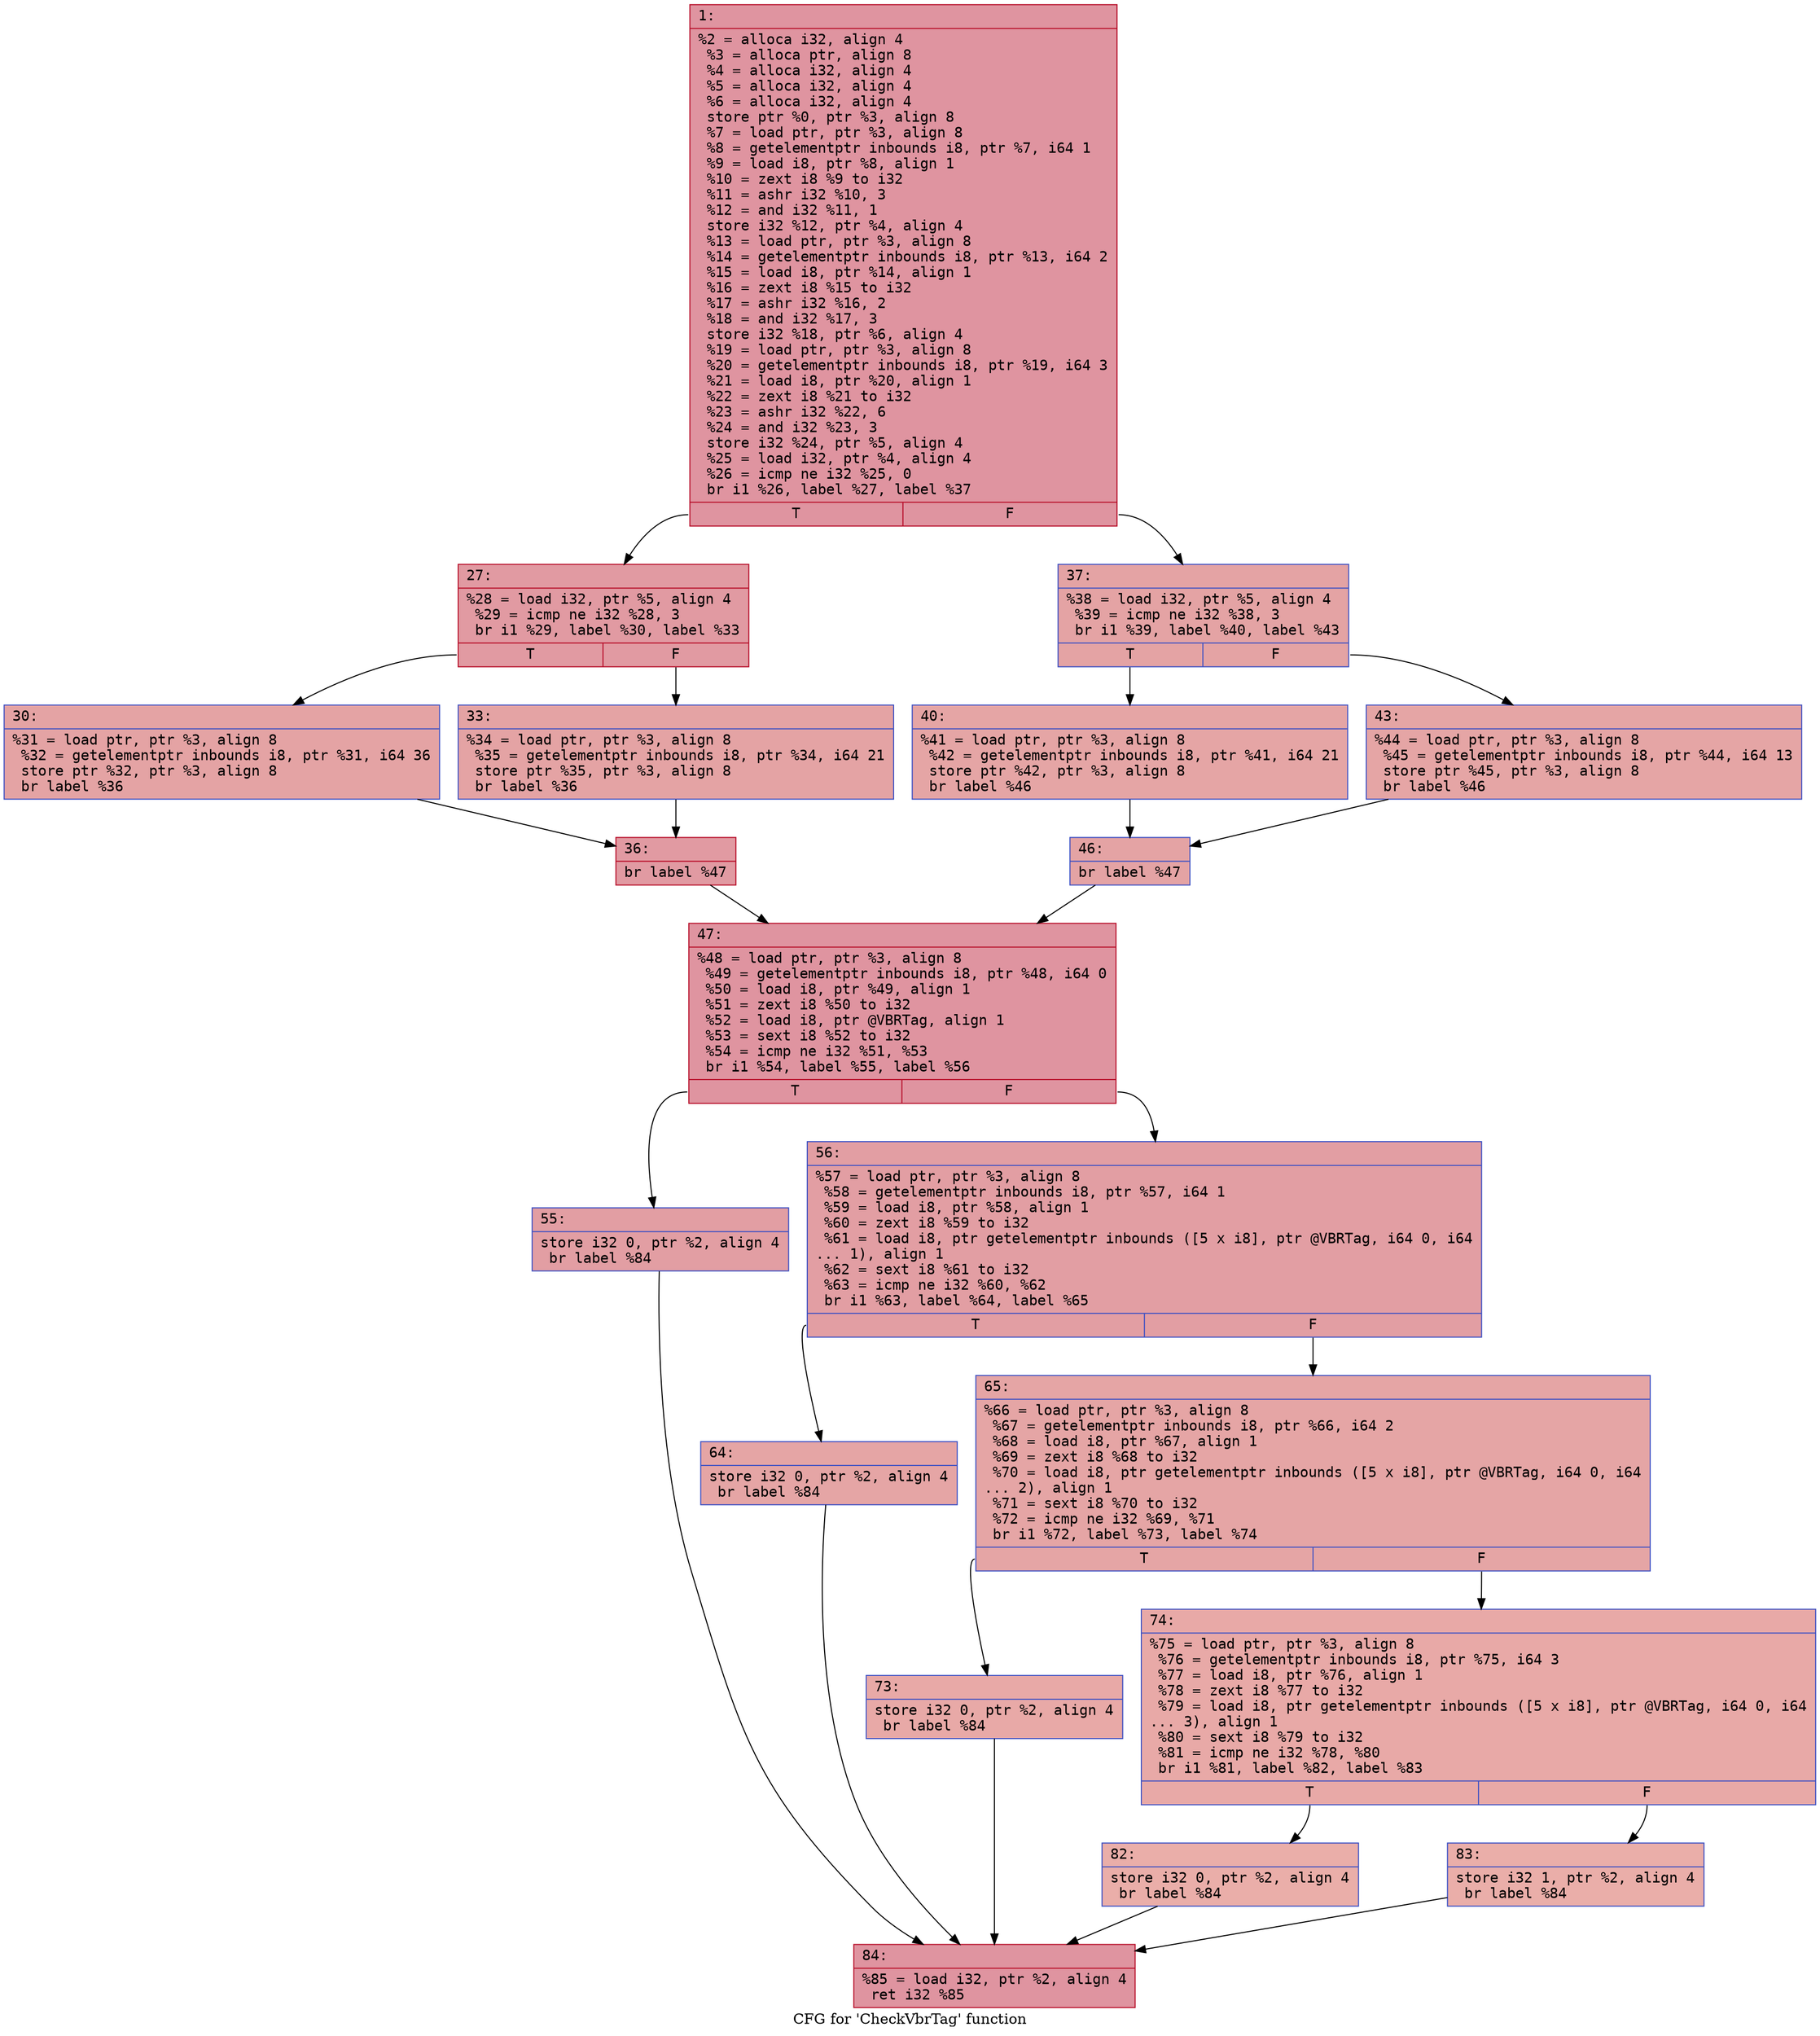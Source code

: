 digraph "CFG for 'CheckVbrTag' function" {
	label="CFG for 'CheckVbrTag' function";

	Node0x600003256300 [shape=record,color="#b70d28ff", style=filled, fillcolor="#b70d2870" fontname="Courier",label="{1:\l|  %2 = alloca i32, align 4\l  %3 = alloca ptr, align 8\l  %4 = alloca i32, align 4\l  %5 = alloca i32, align 4\l  %6 = alloca i32, align 4\l  store ptr %0, ptr %3, align 8\l  %7 = load ptr, ptr %3, align 8\l  %8 = getelementptr inbounds i8, ptr %7, i64 1\l  %9 = load i8, ptr %8, align 1\l  %10 = zext i8 %9 to i32\l  %11 = ashr i32 %10, 3\l  %12 = and i32 %11, 1\l  store i32 %12, ptr %4, align 4\l  %13 = load ptr, ptr %3, align 8\l  %14 = getelementptr inbounds i8, ptr %13, i64 2\l  %15 = load i8, ptr %14, align 1\l  %16 = zext i8 %15 to i32\l  %17 = ashr i32 %16, 2\l  %18 = and i32 %17, 3\l  store i32 %18, ptr %6, align 4\l  %19 = load ptr, ptr %3, align 8\l  %20 = getelementptr inbounds i8, ptr %19, i64 3\l  %21 = load i8, ptr %20, align 1\l  %22 = zext i8 %21 to i32\l  %23 = ashr i32 %22, 6\l  %24 = and i32 %23, 3\l  store i32 %24, ptr %5, align 4\l  %25 = load i32, ptr %4, align 4\l  %26 = icmp ne i32 %25, 0\l  br i1 %26, label %27, label %37\l|{<s0>T|<s1>F}}"];
	Node0x600003256300:s0 -> Node0x600003256350[tooltip="1 -> 27\nProbability 62.50%" ];
	Node0x600003256300:s1 -> Node0x600003256490[tooltip="1 -> 37\nProbability 37.50%" ];
	Node0x600003256350 [shape=record,color="#b70d28ff", style=filled, fillcolor="#bb1b2c70" fontname="Courier",label="{27:\l|  %28 = load i32, ptr %5, align 4\l  %29 = icmp ne i32 %28, 3\l  br i1 %29, label %30, label %33\l|{<s0>T|<s1>F}}"];
	Node0x600003256350:s0 -> Node0x6000032563a0[tooltip="27 -> 30\nProbability 50.00%" ];
	Node0x600003256350:s1 -> Node0x6000032563f0[tooltip="27 -> 33\nProbability 50.00%" ];
	Node0x6000032563a0 [shape=record,color="#3d50c3ff", style=filled, fillcolor="#c32e3170" fontname="Courier",label="{30:\l|  %31 = load ptr, ptr %3, align 8\l  %32 = getelementptr inbounds i8, ptr %31, i64 36\l  store ptr %32, ptr %3, align 8\l  br label %36\l}"];
	Node0x6000032563a0 -> Node0x600003256440[tooltip="30 -> 36\nProbability 100.00%" ];
	Node0x6000032563f0 [shape=record,color="#3d50c3ff", style=filled, fillcolor="#c32e3170" fontname="Courier",label="{33:\l|  %34 = load ptr, ptr %3, align 8\l  %35 = getelementptr inbounds i8, ptr %34, i64 21\l  store ptr %35, ptr %3, align 8\l  br label %36\l}"];
	Node0x6000032563f0 -> Node0x600003256440[tooltip="33 -> 36\nProbability 100.00%" ];
	Node0x600003256440 [shape=record,color="#b70d28ff", style=filled, fillcolor="#bb1b2c70" fontname="Courier",label="{36:\l|  br label %47\l}"];
	Node0x600003256440 -> Node0x6000032565d0[tooltip="36 -> 47\nProbability 100.00%" ];
	Node0x600003256490 [shape=record,color="#3d50c3ff", style=filled, fillcolor="#c32e3170" fontname="Courier",label="{37:\l|  %38 = load i32, ptr %5, align 4\l  %39 = icmp ne i32 %38, 3\l  br i1 %39, label %40, label %43\l|{<s0>T|<s1>F}}"];
	Node0x600003256490:s0 -> Node0x6000032564e0[tooltip="37 -> 40\nProbability 50.00%" ];
	Node0x600003256490:s1 -> Node0x600003256530[tooltip="37 -> 43\nProbability 50.00%" ];
	Node0x6000032564e0 [shape=record,color="#3d50c3ff", style=filled, fillcolor="#c5333470" fontname="Courier",label="{40:\l|  %41 = load ptr, ptr %3, align 8\l  %42 = getelementptr inbounds i8, ptr %41, i64 21\l  store ptr %42, ptr %3, align 8\l  br label %46\l}"];
	Node0x6000032564e0 -> Node0x600003256580[tooltip="40 -> 46\nProbability 100.00%" ];
	Node0x600003256530 [shape=record,color="#3d50c3ff", style=filled, fillcolor="#c5333470" fontname="Courier",label="{43:\l|  %44 = load ptr, ptr %3, align 8\l  %45 = getelementptr inbounds i8, ptr %44, i64 13\l  store ptr %45, ptr %3, align 8\l  br label %46\l}"];
	Node0x600003256530 -> Node0x600003256580[tooltip="43 -> 46\nProbability 100.00%" ];
	Node0x600003256580 [shape=record,color="#3d50c3ff", style=filled, fillcolor="#c32e3170" fontname="Courier",label="{46:\l|  br label %47\l}"];
	Node0x600003256580 -> Node0x6000032565d0[tooltip="46 -> 47\nProbability 100.00%" ];
	Node0x6000032565d0 [shape=record,color="#b70d28ff", style=filled, fillcolor="#b70d2870" fontname="Courier",label="{47:\l|  %48 = load ptr, ptr %3, align 8\l  %49 = getelementptr inbounds i8, ptr %48, i64 0\l  %50 = load i8, ptr %49, align 1\l  %51 = zext i8 %50 to i32\l  %52 = load i8, ptr @VBRTag, align 1\l  %53 = sext i8 %52 to i32\l  %54 = icmp ne i32 %51, %53\l  br i1 %54, label %55, label %56\l|{<s0>T|<s1>F}}"];
	Node0x6000032565d0:s0 -> Node0x600003256620[tooltip="47 -> 55\nProbability 50.00%" ];
	Node0x6000032565d0:s1 -> Node0x600003256670[tooltip="47 -> 56\nProbability 50.00%" ];
	Node0x600003256620 [shape=record,color="#3d50c3ff", style=filled, fillcolor="#be242e70" fontname="Courier",label="{55:\l|  store i32 0, ptr %2, align 4\l  br label %84\l}"];
	Node0x600003256620 -> Node0x6000032568a0[tooltip="55 -> 84\nProbability 100.00%" ];
	Node0x600003256670 [shape=record,color="#3d50c3ff", style=filled, fillcolor="#be242e70" fontname="Courier",label="{56:\l|  %57 = load ptr, ptr %3, align 8\l  %58 = getelementptr inbounds i8, ptr %57, i64 1\l  %59 = load i8, ptr %58, align 1\l  %60 = zext i8 %59 to i32\l  %61 = load i8, ptr getelementptr inbounds ([5 x i8], ptr @VBRTag, i64 0, i64\l... 1), align 1\l  %62 = sext i8 %61 to i32\l  %63 = icmp ne i32 %60, %62\l  br i1 %63, label %64, label %65\l|{<s0>T|<s1>F}}"];
	Node0x600003256670:s0 -> Node0x6000032566c0[tooltip="56 -> 64\nProbability 50.00%" ];
	Node0x600003256670:s1 -> Node0x600003256710[tooltip="56 -> 65\nProbability 50.00%" ];
	Node0x6000032566c0 [shape=record,color="#3d50c3ff", style=filled, fillcolor="#c5333470" fontname="Courier",label="{64:\l|  store i32 0, ptr %2, align 4\l  br label %84\l}"];
	Node0x6000032566c0 -> Node0x6000032568a0[tooltip="64 -> 84\nProbability 100.00%" ];
	Node0x600003256710 [shape=record,color="#3d50c3ff", style=filled, fillcolor="#c5333470" fontname="Courier",label="{65:\l|  %66 = load ptr, ptr %3, align 8\l  %67 = getelementptr inbounds i8, ptr %66, i64 2\l  %68 = load i8, ptr %67, align 1\l  %69 = zext i8 %68 to i32\l  %70 = load i8, ptr getelementptr inbounds ([5 x i8], ptr @VBRTag, i64 0, i64\l... 2), align 1\l  %71 = sext i8 %70 to i32\l  %72 = icmp ne i32 %69, %71\l  br i1 %72, label %73, label %74\l|{<s0>T|<s1>F}}"];
	Node0x600003256710:s0 -> Node0x600003256760[tooltip="65 -> 73\nProbability 50.00%" ];
	Node0x600003256710:s1 -> Node0x6000032567b0[tooltip="65 -> 74\nProbability 50.00%" ];
	Node0x600003256760 [shape=record,color="#3d50c3ff", style=filled, fillcolor="#ca3b3770" fontname="Courier",label="{73:\l|  store i32 0, ptr %2, align 4\l  br label %84\l}"];
	Node0x600003256760 -> Node0x6000032568a0[tooltip="73 -> 84\nProbability 100.00%" ];
	Node0x6000032567b0 [shape=record,color="#3d50c3ff", style=filled, fillcolor="#ca3b3770" fontname="Courier",label="{74:\l|  %75 = load ptr, ptr %3, align 8\l  %76 = getelementptr inbounds i8, ptr %75, i64 3\l  %77 = load i8, ptr %76, align 1\l  %78 = zext i8 %77 to i32\l  %79 = load i8, ptr getelementptr inbounds ([5 x i8], ptr @VBRTag, i64 0, i64\l... 3), align 1\l  %80 = sext i8 %79 to i32\l  %81 = icmp ne i32 %78, %80\l  br i1 %81, label %82, label %83\l|{<s0>T|<s1>F}}"];
	Node0x6000032567b0:s0 -> Node0x600003256800[tooltip="74 -> 82\nProbability 50.00%" ];
	Node0x6000032567b0:s1 -> Node0x600003256850[tooltip="74 -> 83\nProbability 50.00%" ];
	Node0x600003256800 [shape=record,color="#3d50c3ff", style=filled, fillcolor="#d0473d70" fontname="Courier",label="{82:\l|  store i32 0, ptr %2, align 4\l  br label %84\l}"];
	Node0x600003256800 -> Node0x6000032568a0[tooltip="82 -> 84\nProbability 100.00%" ];
	Node0x600003256850 [shape=record,color="#3d50c3ff", style=filled, fillcolor="#d0473d70" fontname="Courier",label="{83:\l|  store i32 1, ptr %2, align 4\l  br label %84\l}"];
	Node0x600003256850 -> Node0x6000032568a0[tooltip="83 -> 84\nProbability 100.00%" ];
	Node0x6000032568a0 [shape=record,color="#b70d28ff", style=filled, fillcolor="#b70d2870" fontname="Courier",label="{84:\l|  %85 = load i32, ptr %2, align 4\l  ret i32 %85\l}"];
}

